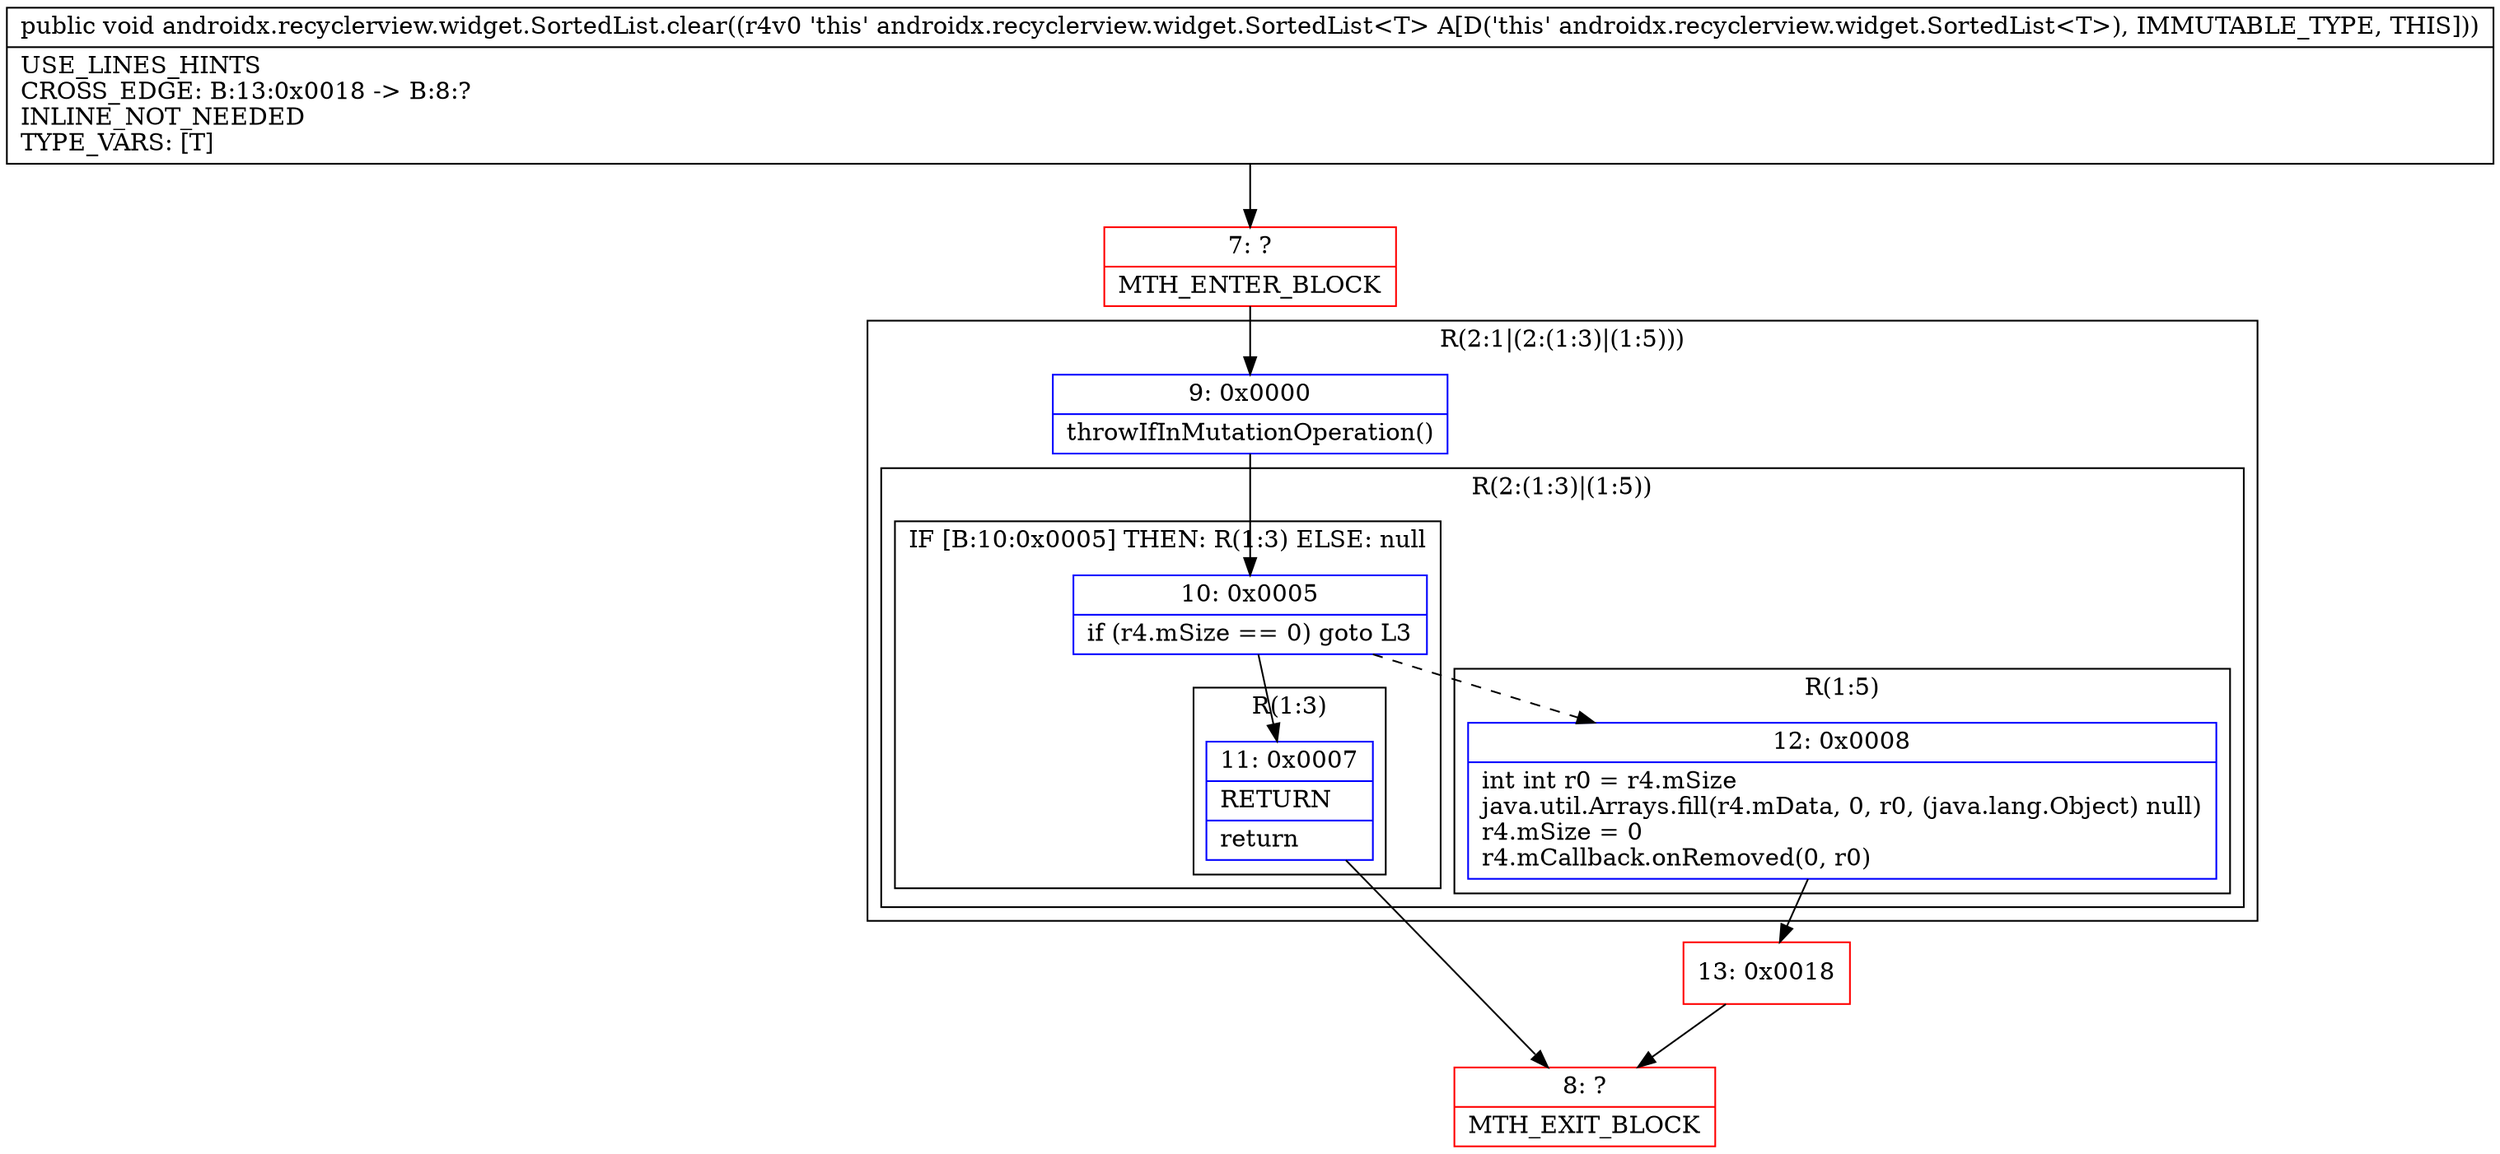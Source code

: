 digraph "CFG forandroidx.recyclerview.widget.SortedList.clear()V" {
subgraph cluster_Region_495211937 {
label = "R(2:1|(2:(1:3)|(1:5)))";
node [shape=record,color=blue];
Node_9 [shape=record,label="{9\:\ 0x0000|throwIfInMutationOperation()\l}"];
subgraph cluster_Region_1356220376 {
label = "R(2:(1:3)|(1:5))";
node [shape=record,color=blue];
subgraph cluster_IfRegion_798037285 {
label = "IF [B:10:0x0005] THEN: R(1:3) ELSE: null";
node [shape=record,color=blue];
Node_10 [shape=record,label="{10\:\ 0x0005|if (r4.mSize == 0) goto L3\l}"];
subgraph cluster_Region_1226212246 {
label = "R(1:3)";
node [shape=record,color=blue];
Node_11 [shape=record,label="{11\:\ 0x0007|RETURN\l|return\l}"];
}
}
subgraph cluster_Region_95206046 {
label = "R(1:5)";
node [shape=record,color=blue];
Node_12 [shape=record,label="{12\:\ 0x0008|int int r0 = r4.mSize\ljava.util.Arrays.fill(r4.mData, 0, r0, (java.lang.Object) null)\lr4.mSize = 0\lr4.mCallback.onRemoved(0, r0)\l}"];
}
}
}
Node_7 [shape=record,color=red,label="{7\:\ ?|MTH_ENTER_BLOCK\l}"];
Node_8 [shape=record,color=red,label="{8\:\ ?|MTH_EXIT_BLOCK\l}"];
Node_13 [shape=record,color=red,label="{13\:\ 0x0018}"];
MethodNode[shape=record,label="{public void androidx.recyclerview.widget.SortedList.clear((r4v0 'this' androidx.recyclerview.widget.SortedList\<T\> A[D('this' androidx.recyclerview.widget.SortedList\<T\>), IMMUTABLE_TYPE, THIS]))  | USE_LINES_HINTS\lCROSS_EDGE: B:13:0x0018 \-\> B:8:?\lINLINE_NOT_NEEDED\lTYPE_VARS: [T]\l}"];
MethodNode -> Node_7;Node_9 -> Node_10;
Node_10 -> Node_11;
Node_10 -> Node_12[style=dashed];
Node_11 -> Node_8;
Node_12 -> Node_13;
Node_7 -> Node_9;
Node_13 -> Node_8;
}

